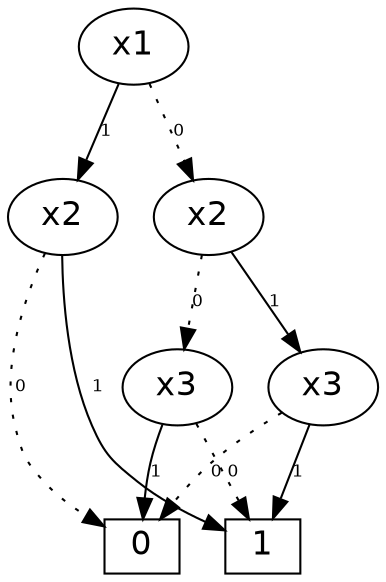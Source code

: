 digraph BDD {
size="7.5,10";

{ rank=same;
27 [fontname="Helvetica",fontsize="16",height="0.3",width="0.5",color=black,style=unfilled,label="x1"];
}

{ rank=same;
26 [fontname="Helvetica",fontsize="16",height="0.3",width="0.5",color=black,style=unfilled,label="x2"];
21 [fontname="Helvetica",fontsize="16",height="0.3",width="0.5",color=black,style=unfilled,label="x2"];
}

{ rank=same;
17 [fontname="Helvetica",fontsize="16",height="0.3",width="0.5",color=black,style=unfilled,label="x3"];
24 [fontname="Helvetica",fontsize="16",height="0.3",width="0.5",color=black,style=unfilled,label="x3"];
}


{ rank=same;
1 [fontname="Helvetica",fontsize="16",height="0.3",width="0.5",color=black,style=unfilled,shape=box,label="1"];

0 [fontname="Helvetica",fontsize="16",height="0.3",width="0.5",color=black,style=unfilled,shape=box,label="0"];

}


27 -> 26 [arrowsize="1.0",fontname="Helvetica",fontsize="8",label="0",style=dotted]
27 -> 21 [arrowsize="1.0",fontname="Helvetica",fontsize="8",label="1",style=solid]

26 -> 17 [arrowsize="1.0",fontname="Helvetica",fontsize="8",label="0",style=dotted]
26 -> 24 [arrowsize="1.0",fontname="Helvetica",fontsize="8",label="1",style=solid]

21 -> 0 [arrowsize="1.0",fontname="Helvetica",fontsize="8",label="0",style=dotted]
21 -> 1 [arrowsize="1.0",fontname="Helvetica",fontsize="8",label="1",style=solid]

17 -> 1 [arrowsize="1.0",fontname="Helvetica",fontsize="8",label="0",style=dotted]
17 -> 0 [arrowsize="1.0",fontname="Helvetica",fontsize="8",label="1",style=solid]

24 -> 0 [arrowsize="1.0",fontname="Helvetica",fontsize="8",label="0",style=dotted]
24 -> 1 [arrowsize="1.0",fontname="Helvetica",fontsize="8",label="1",style=solid]

}
